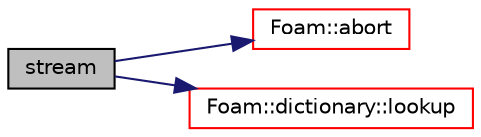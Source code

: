 digraph "stream"
{
  bgcolor="transparent";
  edge [fontname="Helvetica",fontsize="10",labelfontname="Helvetica",labelfontsize="10"];
  node [fontname="Helvetica",fontsize="10",shape=record];
  rankdir="LR";
  Node441 [label="stream",height=0.2,width=0.4,color="black", fillcolor="grey75", style="filled", fontcolor="black"];
  Node441 -> Node442 [color="midnightblue",fontsize="10",style="solid",fontname="Helvetica"];
  Node442 [label="Foam::abort",height=0.2,width=0.4,color="red",URL="$a21851.html#a447107a607d03e417307c203fa5fb44b"];
  Node441 -> Node487 [color="midnightblue",fontsize="10",style="solid",fontname="Helvetica"];
  Node487 [label="Foam::dictionary::lookup",height=0.2,width=0.4,color="red",URL="$a27129.html#a6a0727fa523e48977e27348663def509",tooltip="Find and return an entry data stream. "];
}
